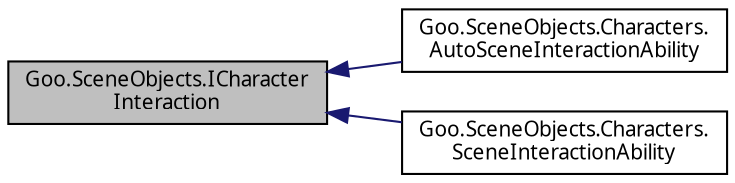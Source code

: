 digraph "Goo.SceneObjects.ICharacterInteraction"
{
 // LATEX_PDF_SIZE
  edge [fontname="Calibrii",fontsize="10",labelfontname="Calibrii",labelfontsize="10"];
  node [fontname="Calibrii",fontsize="10",shape=record];
  rankdir="LR";
  Node1 [label="Goo.SceneObjects.ICharacter\lInteraction",height=0.2,width=0.4,color="black", fillcolor="grey75", style="filled", fontcolor="black",tooltip=" "];
  Node1 -> Node2 [dir="back",color="midnightblue",fontsize="10",style="solid",fontname="Calibrii"];
  Node2 [label="Goo.SceneObjects.Characters.\lAutoSceneInteractionAbility",height=0.2,width=0.4,color="black", fillcolor="white", style="filled",URL="$d5/da5/classGoo_1_1SceneObjects_1_1Characters_1_1AutoSceneInteractionAbility.html",tooltip=" "];
  Node1 -> Node3 [dir="back",color="midnightblue",fontsize="10",style="solid",fontname="Calibrii"];
  Node3 [label="Goo.SceneObjects.Characters.\lSceneInteractionAbility",height=0.2,width=0.4,color="black", fillcolor="white", style="filled",URL="$d0/d0b/classGoo_1_1SceneObjects_1_1Characters_1_1SceneInteractionAbility.html",tooltip=" "];
}
